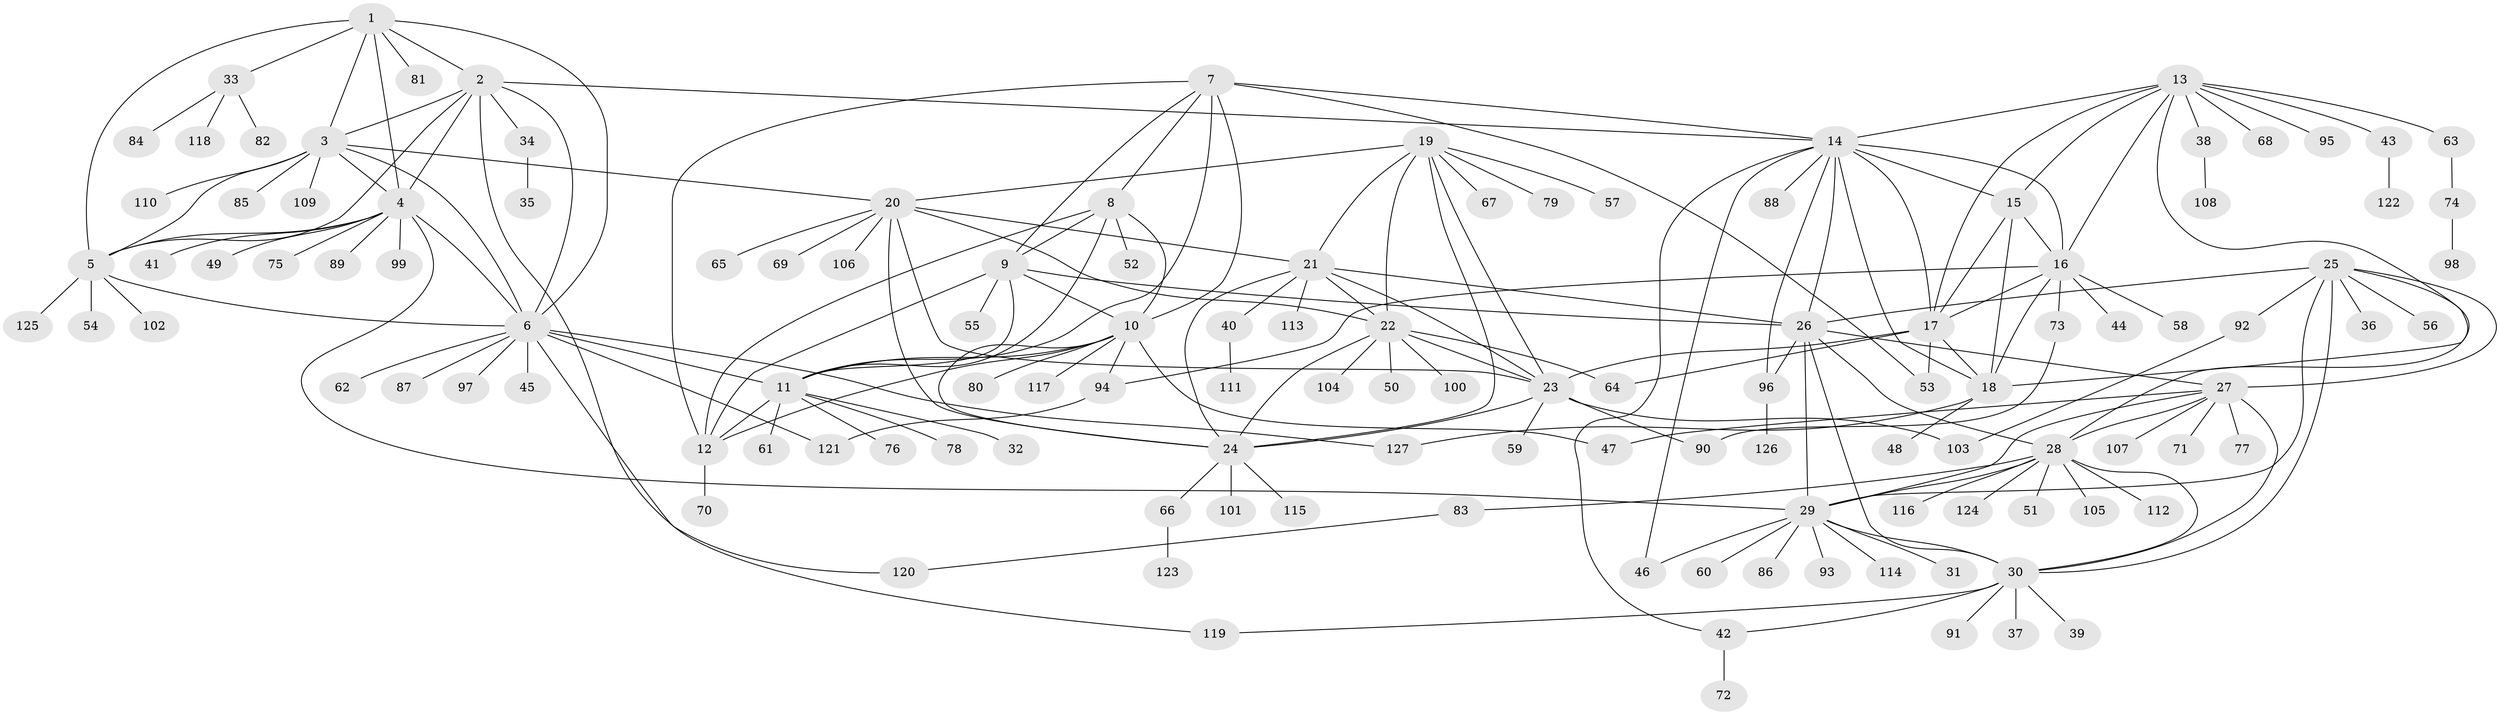 // Generated by graph-tools (version 1.1) at 2025/37/03/09/25 02:37:31]
// undirected, 127 vertices, 195 edges
graph export_dot {
graph [start="1"]
  node [color=gray90,style=filled];
  1;
  2;
  3;
  4;
  5;
  6;
  7;
  8;
  9;
  10;
  11;
  12;
  13;
  14;
  15;
  16;
  17;
  18;
  19;
  20;
  21;
  22;
  23;
  24;
  25;
  26;
  27;
  28;
  29;
  30;
  31;
  32;
  33;
  34;
  35;
  36;
  37;
  38;
  39;
  40;
  41;
  42;
  43;
  44;
  45;
  46;
  47;
  48;
  49;
  50;
  51;
  52;
  53;
  54;
  55;
  56;
  57;
  58;
  59;
  60;
  61;
  62;
  63;
  64;
  65;
  66;
  67;
  68;
  69;
  70;
  71;
  72;
  73;
  74;
  75;
  76;
  77;
  78;
  79;
  80;
  81;
  82;
  83;
  84;
  85;
  86;
  87;
  88;
  89;
  90;
  91;
  92;
  93;
  94;
  95;
  96;
  97;
  98;
  99;
  100;
  101;
  102;
  103;
  104;
  105;
  106;
  107;
  108;
  109;
  110;
  111;
  112;
  113;
  114;
  115;
  116;
  117;
  118;
  119;
  120;
  121;
  122;
  123;
  124;
  125;
  126;
  127;
  1 -- 2;
  1 -- 3;
  1 -- 4;
  1 -- 5;
  1 -- 6;
  1 -- 33;
  1 -- 81;
  2 -- 3;
  2 -- 4;
  2 -- 5;
  2 -- 6;
  2 -- 14;
  2 -- 34;
  2 -- 119;
  3 -- 4;
  3 -- 5;
  3 -- 6;
  3 -- 20;
  3 -- 85;
  3 -- 109;
  3 -- 110;
  4 -- 5;
  4 -- 6;
  4 -- 29;
  4 -- 41;
  4 -- 49;
  4 -- 75;
  4 -- 89;
  4 -- 99;
  5 -- 6;
  5 -- 54;
  5 -- 102;
  5 -- 125;
  6 -- 11;
  6 -- 45;
  6 -- 62;
  6 -- 87;
  6 -- 97;
  6 -- 120;
  6 -- 121;
  6 -- 127;
  7 -- 8;
  7 -- 9;
  7 -- 10;
  7 -- 11;
  7 -- 12;
  7 -- 14;
  7 -- 53;
  8 -- 9;
  8 -- 10;
  8 -- 11;
  8 -- 12;
  8 -- 52;
  9 -- 10;
  9 -- 11;
  9 -- 12;
  9 -- 26;
  9 -- 55;
  10 -- 11;
  10 -- 12;
  10 -- 24;
  10 -- 47;
  10 -- 80;
  10 -- 94;
  10 -- 117;
  11 -- 12;
  11 -- 32;
  11 -- 61;
  11 -- 76;
  11 -- 78;
  12 -- 70;
  13 -- 14;
  13 -- 15;
  13 -- 16;
  13 -- 17;
  13 -- 18;
  13 -- 38;
  13 -- 43;
  13 -- 63;
  13 -- 68;
  13 -- 95;
  14 -- 15;
  14 -- 16;
  14 -- 17;
  14 -- 18;
  14 -- 26;
  14 -- 42;
  14 -- 46;
  14 -- 88;
  14 -- 96;
  15 -- 16;
  15 -- 17;
  15 -- 18;
  16 -- 17;
  16 -- 18;
  16 -- 44;
  16 -- 58;
  16 -- 73;
  16 -- 94;
  17 -- 18;
  17 -- 23;
  17 -- 53;
  17 -- 64;
  18 -- 48;
  18 -- 127;
  19 -- 20;
  19 -- 21;
  19 -- 22;
  19 -- 23;
  19 -- 24;
  19 -- 57;
  19 -- 67;
  19 -- 79;
  20 -- 21;
  20 -- 22;
  20 -- 23;
  20 -- 24;
  20 -- 65;
  20 -- 69;
  20 -- 106;
  21 -- 22;
  21 -- 23;
  21 -- 24;
  21 -- 26;
  21 -- 40;
  21 -- 113;
  22 -- 23;
  22 -- 24;
  22 -- 50;
  22 -- 64;
  22 -- 100;
  22 -- 104;
  23 -- 24;
  23 -- 59;
  23 -- 90;
  23 -- 103;
  24 -- 66;
  24 -- 101;
  24 -- 115;
  25 -- 26;
  25 -- 27;
  25 -- 28;
  25 -- 29;
  25 -- 30;
  25 -- 36;
  25 -- 56;
  25 -- 92;
  26 -- 27;
  26 -- 28;
  26 -- 29;
  26 -- 30;
  26 -- 96;
  27 -- 28;
  27 -- 29;
  27 -- 30;
  27 -- 47;
  27 -- 71;
  27 -- 77;
  27 -- 107;
  28 -- 29;
  28 -- 30;
  28 -- 51;
  28 -- 83;
  28 -- 105;
  28 -- 112;
  28 -- 116;
  28 -- 124;
  29 -- 30;
  29 -- 31;
  29 -- 46;
  29 -- 60;
  29 -- 86;
  29 -- 93;
  29 -- 114;
  30 -- 37;
  30 -- 39;
  30 -- 42;
  30 -- 91;
  30 -- 119;
  33 -- 82;
  33 -- 84;
  33 -- 118;
  34 -- 35;
  38 -- 108;
  40 -- 111;
  42 -- 72;
  43 -- 122;
  63 -- 74;
  66 -- 123;
  73 -- 90;
  74 -- 98;
  83 -- 120;
  92 -- 103;
  94 -- 121;
  96 -- 126;
}
